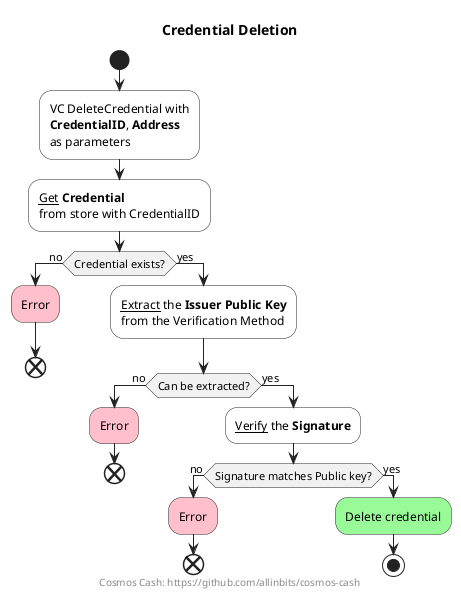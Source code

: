 @startuml
title Credential Deletion
footer Cosmos Cash: https://github.com/allinbits/cosmos-cash

<style>
activityDiagram {
  LineColor #222
  FontName sans
}
</style>
skinparam monochrome false
skinparam shadowing false

start
#white:VC DeleteCredential with
**CredentialID**, **Address**
as parameters;
#white:__Get__ **Credential**
from store with CredentialID;
if (Credential exists?) then (no)
    #pink:Error;
    end
else (yes)
    #white:__Extract__ the **Issuer Public Key**
    from the Verification Method;
    if (Can be extracted?) then (no)
        #pink:Error;
        end
    else (yes)
        #white:__Verify__ the **Signature**;
        if (Signature matches Public key?) then (no)
            #pink:Error;
            end
        else (yes)
            #palegreen:Delete credential;
            stop
        endif
    endif
endif

@enduml